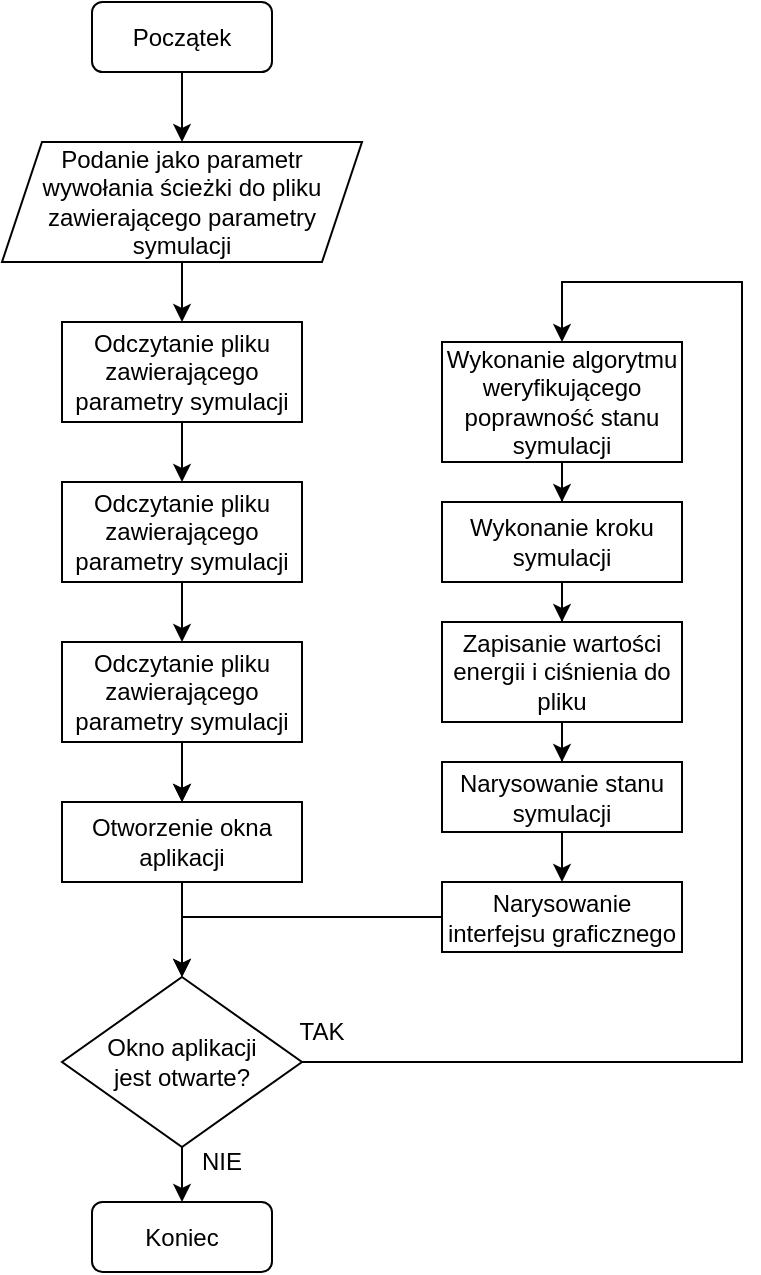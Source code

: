 <mxfile version="20.1.1" type="device"><diagram id="C5RBs43oDa-KdzZeNtuy" name="Page-1"><mxGraphModel dx="862" dy="907" grid="1" gridSize="10" guides="1" tooltips="1" connect="1" arrows="1" fold="1" page="1" pageScale="1" pageWidth="827" pageHeight="1169" math="0" shadow="0"><root><mxCell id="WIyWlLk6GJQsqaUBKTNV-0"/><mxCell id="WIyWlLk6GJQsqaUBKTNV-1" parent="WIyWlLk6GJQsqaUBKTNV-0"/><mxCell id="4lSwy722r48AfLSE1fyP-20" style="edgeStyle=orthogonalEdgeStyle;rounded=0;orthogonalLoop=1;jettySize=auto;html=1;entryX=0.5;entryY=0;entryDx=0;entryDy=0;" edge="1" parent="WIyWlLk6GJQsqaUBKTNV-1" source="4lSwy722r48AfLSE1fyP-0" target="4lSwy722r48AfLSE1fyP-7"><mxGeometry relative="1" as="geometry"/></mxCell><mxCell id="4lSwy722r48AfLSE1fyP-36" value="" style="edgeStyle=orthogonalEdgeStyle;rounded=0;orthogonalLoop=1;jettySize=auto;html=1;" edge="1" parent="WIyWlLk6GJQsqaUBKTNV-1" source="4lSwy722r48AfLSE1fyP-0" target="4lSwy722r48AfLSE1fyP-7"><mxGeometry relative="1" as="geometry"/></mxCell><mxCell id="4lSwy722r48AfLSE1fyP-0" value="Odczytanie pliku zawierającego parametry symulacji" style="rounded=0;whiteSpace=wrap;html=1;" vertex="1" parent="WIyWlLk6GJQsqaUBKTNV-1"><mxGeometry x="60" y="340" width="120" height="50" as="geometry"/></mxCell><mxCell id="4lSwy722r48AfLSE1fyP-64" style="edgeStyle=orthogonalEdgeStyle;rounded=0;orthogonalLoop=1;jettySize=auto;html=1;" edge="1" parent="WIyWlLk6GJQsqaUBKTNV-1" source="4lSwy722r48AfLSE1fyP-3" target="4lSwy722r48AfLSE1fyP-52"><mxGeometry relative="1" as="geometry"/></mxCell><mxCell id="4lSwy722r48AfLSE1fyP-3" value="Podanie jako parametr wywołania ścieżki do pliku zawierającego parametry symulacji" style="shape=parallelogram;perimeter=parallelogramPerimeter;whiteSpace=wrap;html=1;fixedSize=1;" vertex="1" parent="WIyWlLk6GJQsqaUBKTNV-1"><mxGeometry x="30" y="90" width="180" height="60" as="geometry"/></mxCell><mxCell id="4lSwy722r48AfLSE1fyP-24" style="edgeStyle=orthogonalEdgeStyle;rounded=0;orthogonalLoop=1;jettySize=auto;html=1;" edge="1" parent="WIyWlLk6GJQsqaUBKTNV-1" source="4lSwy722r48AfLSE1fyP-7" target="4lSwy722r48AfLSE1fyP-8"><mxGeometry relative="1" as="geometry"/></mxCell><mxCell id="4lSwy722r48AfLSE1fyP-7" value="Otworzenie okna aplikacji" style="rounded=0;whiteSpace=wrap;html=1;" vertex="1" parent="WIyWlLk6GJQsqaUBKTNV-1"><mxGeometry x="60" y="420" width="120" height="40" as="geometry"/></mxCell><mxCell id="4lSwy722r48AfLSE1fyP-32" style="edgeStyle=orthogonalEdgeStyle;rounded=0;orthogonalLoop=1;jettySize=auto;html=1;entryX=0.5;entryY=0;entryDx=0;entryDy=0;" edge="1" parent="WIyWlLk6GJQsqaUBKTNV-1" source="4lSwy722r48AfLSE1fyP-8" target="4lSwy722r48AfLSE1fyP-11"><mxGeometry relative="1" as="geometry"><Array as="points"><mxPoint x="400" y="550"/><mxPoint x="400" y="160"/><mxPoint x="310" y="160"/></Array></mxGeometry></mxCell><mxCell id="4lSwy722r48AfLSE1fyP-67" style="edgeStyle=orthogonalEdgeStyle;rounded=0;orthogonalLoop=1;jettySize=auto;html=1;entryX=0.5;entryY=0;entryDx=0;entryDy=0;" edge="1" parent="WIyWlLk6GJQsqaUBKTNV-1" source="4lSwy722r48AfLSE1fyP-8" target="4lSwy722r48AfLSE1fyP-65"><mxGeometry relative="1" as="geometry"/></mxCell><mxCell id="4lSwy722r48AfLSE1fyP-8" value="Okno aplikacji &lt;br&gt;jest otwarte?" style="rhombus;whiteSpace=wrap;html=1;" vertex="1" parent="WIyWlLk6GJQsqaUBKTNV-1"><mxGeometry x="60" y="507.5" width="120" height="85" as="geometry"/></mxCell><mxCell id="4lSwy722r48AfLSE1fyP-28" style="edgeStyle=orthogonalEdgeStyle;rounded=0;orthogonalLoop=1;jettySize=auto;html=1;entryX=0.5;entryY=0;entryDx=0;entryDy=0;" edge="1" parent="WIyWlLk6GJQsqaUBKTNV-1" source="4lSwy722r48AfLSE1fyP-11" target="4lSwy722r48AfLSE1fyP-15"><mxGeometry relative="1" as="geometry"/></mxCell><mxCell id="4lSwy722r48AfLSE1fyP-11" value="Wykonanie&amp;nbsp;algorytmu weryfikującego poprawność stanu symulacji" style="rounded=0;whiteSpace=wrap;html=1;" vertex="1" parent="WIyWlLk6GJQsqaUBKTNV-1"><mxGeometry x="250" y="190" width="120" height="60" as="geometry"/></mxCell><mxCell id="4lSwy722r48AfLSE1fyP-29" style="edgeStyle=orthogonalEdgeStyle;rounded=0;orthogonalLoop=1;jettySize=auto;html=1;entryX=0.5;entryY=0;entryDx=0;entryDy=0;" edge="1" parent="WIyWlLk6GJQsqaUBKTNV-1" source="4lSwy722r48AfLSE1fyP-15" target="4lSwy722r48AfLSE1fyP-16"><mxGeometry relative="1" as="geometry"/></mxCell><mxCell id="4lSwy722r48AfLSE1fyP-15" value="Wykonanie kroku symulacji" style="rounded=0;whiteSpace=wrap;html=1;" vertex="1" parent="WIyWlLk6GJQsqaUBKTNV-1"><mxGeometry x="250" y="270" width="120" height="40" as="geometry"/></mxCell><mxCell id="4lSwy722r48AfLSE1fyP-30" style="edgeStyle=orthogonalEdgeStyle;rounded=0;orthogonalLoop=1;jettySize=auto;html=1;entryX=0.5;entryY=0;entryDx=0;entryDy=0;" edge="1" parent="WIyWlLk6GJQsqaUBKTNV-1" source="4lSwy722r48AfLSE1fyP-16" target="4lSwy722r48AfLSE1fyP-17"><mxGeometry relative="1" as="geometry"/></mxCell><mxCell id="4lSwy722r48AfLSE1fyP-16" value="Zapisanie wartości energii i ciśnienia do pliku" style="rounded=0;whiteSpace=wrap;html=1;" vertex="1" parent="WIyWlLk6GJQsqaUBKTNV-1"><mxGeometry x="250" y="330" width="120" height="50" as="geometry"/></mxCell><mxCell id="4lSwy722r48AfLSE1fyP-31" style="edgeStyle=orthogonalEdgeStyle;rounded=0;orthogonalLoop=1;jettySize=auto;html=1;" edge="1" parent="WIyWlLk6GJQsqaUBKTNV-1" source="4lSwy722r48AfLSE1fyP-17" target="4lSwy722r48AfLSE1fyP-18"><mxGeometry relative="1" as="geometry"/></mxCell><mxCell id="4lSwy722r48AfLSE1fyP-17" value="Narysowanie stanu symulacji" style="rounded=0;whiteSpace=wrap;html=1;" vertex="1" parent="WIyWlLk6GJQsqaUBKTNV-1"><mxGeometry x="250" y="400" width="120" height="35" as="geometry"/></mxCell><mxCell id="4lSwy722r48AfLSE1fyP-35" style="edgeStyle=orthogonalEdgeStyle;rounded=0;orthogonalLoop=1;jettySize=auto;html=1;entryX=0.5;entryY=0;entryDx=0;entryDy=0;" edge="1" parent="WIyWlLk6GJQsqaUBKTNV-1" source="4lSwy722r48AfLSE1fyP-18" target="4lSwy722r48AfLSE1fyP-8"><mxGeometry relative="1" as="geometry"/></mxCell><mxCell id="4lSwy722r48AfLSE1fyP-18" value="Narysowanie interfejsu graficznego" style="rounded=0;whiteSpace=wrap;html=1;" vertex="1" parent="WIyWlLk6GJQsqaUBKTNV-1"><mxGeometry x="250" y="460" width="120" height="35" as="geometry"/></mxCell><mxCell id="4lSwy722r48AfLSE1fyP-71" style="edgeStyle=orthogonalEdgeStyle;rounded=0;orthogonalLoop=1;jettySize=auto;html=1;entryX=0.5;entryY=0;entryDx=0;entryDy=0;" edge="1" parent="WIyWlLk6GJQsqaUBKTNV-1" source="4lSwy722r48AfLSE1fyP-51" target="4lSwy722r48AfLSE1fyP-0"><mxGeometry relative="1" as="geometry"/></mxCell><mxCell id="4lSwy722r48AfLSE1fyP-51" value="Odczytanie pliku zawierającego parametry symulacji" style="rounded=0;whiteSpace=wrap;html=1;" vertex="1" parent="WIyWlLk6GJQsqaUBKTNV-1"><mxGeometry x="60" y="260" width="120" height="50" as="geometry"/></mxCell><mxCell id="4lSwy722r48AfLSE1fyP-62" style="edgeStyle=orthogonalEdgeStyle;rounded=0;orthogonalLoop=1;jettySize=auto;html=1;entryX=0.5;entryY=0;entryDx=0;entryDy=0;" edge="1" parent="WIyWlLk6GJQsqaUBKTNV-1" source="4lSwy722r48AfLSE1fyP-52" target="4lSwy722r48AfLSE1fyP-51"><mxGeometry relative="1" as="geometry"/></mxCell><mxCell id="4lSwy722r48AfLSE1fyP-52" value="Odczytanie pliku zawierającego parametry symulacji" style="rounded=0;whiteSpace=wrap;html=1;" vertex="1" parent="WIyWlLk6GJQsqaUBKTNV-1"><mxGeometry x="60" y="180" width="120" height="50" as="geometry"/></mxCell><mxCell id="4lSwy722r48AfLSE1fyP-63" value="TAK" style="text;html=1;strokeColor=none;fillColor=none;align=center;verticalAlign=middle;whiteSpace=wrap;rounded=0;" vertex="1" parent="WIyWlLk6GJQsqaUBKTNV-1"><mxGeometry x="170" y="520" width="40" height="30" as="geometry"/></mxCell><mxCell id="4lSwy722r48AfLSE1fyP-65" value="Koniec" style="rounded=1;whiteSpace=wrap;html=1;" vertex="1" parent="WIyWlLk6GJQsqaUBKTNV-1"><mxGeometry x="75" y="620" width="90" height="35" as="geometry"/></mxCell><mxCell id="4lSwy722r48AfLSE1fyP-68" value="NIE" style="text;html=1;strokeColor=none;fillColor=none;align=center;verticalAlign=middle;whiteSpace=wrap;rounded=0;" vertex="1" parent="WIyWlLk6GJQsqaUBKTNV-1"><mxGeometry x="120" y="585" width="40" height="30" as="geometry"/></mxCell><mxCell id="4lSwy722r48AfLSE1fyP-70" style="edgeStyle=orthogonalEdgeStyle;rounded=0;orthogonalLoop=1;jettySize=auto;html=1;entryX=0.5;entryY=0;entryDx=0;entryDy=0;" edge="1" parent="WIyWlLk6GJQsqaUBKTNV-1" source="4lSwy722r48AfLSE1fyP-69" target="4lSwy722r48AfLSE1fyP-3"><mxGeometry relative="1" as="geometry"/></mxCell><mxCell id="4lSwy722r48AfLSE1fyP-69" value="Początek" style="rounded=1;whiteSpace=wrap;html=1;" vertex="1" parent="WIyWlLk6GJQsqaUBKTNV-1"><mxGeometry x="75" y="20" width="90" height="35" as="geometry"/></mxCell></root></mxGraphModel></diagram></mxfile>